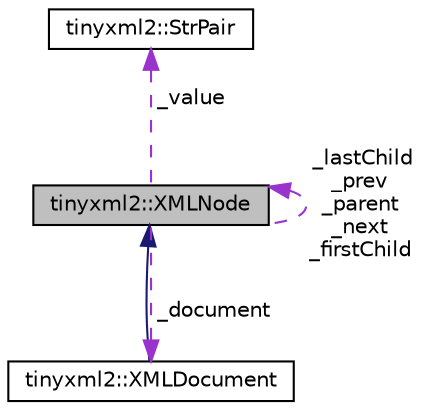 digraph "tinyxml2::XMLNode"
{
  edge [fontname="Helvetica",fontsize="10",labelfontname="Helvetica",labelfontsize="10"];
  node [fontname="Helvetica",fontsize="10",shape=record];
  Node7 [label="tinyxml2::XMLNode",height=0.2,width=0.4,color="black", fillcolor="grey75", style="filled", fontcolor="black"];
  Node8 -> Node7 [dir="back",color="darkorchid3",fontsize="10",style="dashed",label=" _document" ];
  Node8 [label="tinyxml2::XMLDocument",height=0.2,width=0.4,color="black", fillcolor="white", style="filled",URL="$classtinyxml2_1_1_x_m_l_document.html"];
  Node7 -> Node8 [dir="back",color="midnightblue",fontsize="10",style="solid"];
  Node9 -> Node7 [dir="back",color="darkorchid3",fontsize="10",style="dashed",label=" _value" ];
  Node9 [label="tinyxml2::StrPair",height=0.2,width=0.4,color="black", fillcolor="white", style="filled",URL="$classtinyxml2_1_1_str_pair.html"];
  Node7 -> Node7 [dir="back",color="darkorchid3",fontsize="10",style="dashed",label=" _lastChild\n_prev\n_parent\n_next\n_firstChild" ];
}
